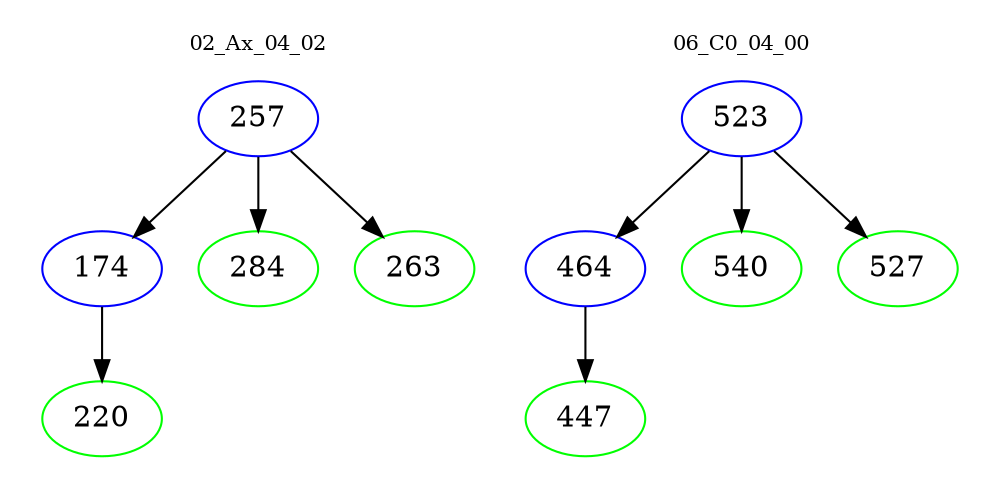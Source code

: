digraph{
subgraph cluster_0 {
color = white
label = "02_Ax_04_02";
fontsize=10;
T0_257 [label="257", color="blue"]
T0_257 -> T0_174 [color="black"]
T0_174 [label="174", color="blue"]
T0_174 -> T0_220 [color="black"]
T0_220 [label="220", color="green"]
T0_257 -> T0_284 [color="black"]
T0_284 [label="284", color="green"]
T0_257 -> T0_263 [color="black"]
T0_263 [label="263", color="green"]
}
subgraph cluster_1 {
color = white
label = "06_C0_04_00";
fontsize=10;
T1_523 [label="523", color="blue"]
T1_523 -> T1_464 [color="black"]
T1_464 [label="464", color="blue"]
T1_464 -> T1_447 [color="black"]
T1_447 [label="447", color="green"]
T1_523 -> T1_540 [color="black"]
T1_540 [label="540", color="green"]
T1_523 -> T1_527 [color="black"]
T1_527 [label="527", color="green"]
}
}
